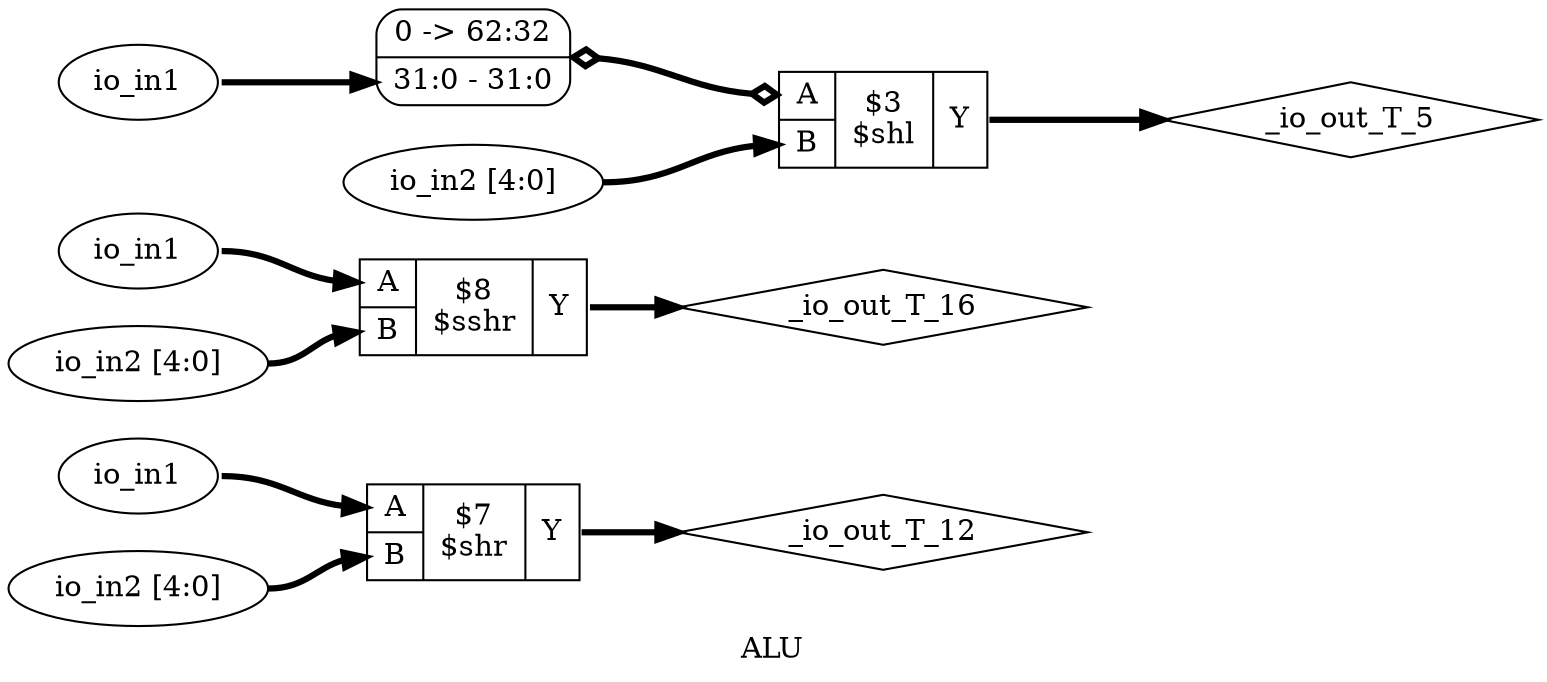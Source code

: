 digraph "ALU" {
label="ALU";
rankdir="LR";
remincross=true;
n1 [ shape=diamond, label="_io_out_T_12", color="black", fontcolor="black"];
n2 [ shape=diamond, label="_io_out_T_16", color="black", fontcolor="black"];
n3 [ shape=diamond, label="_io_out_T_5", color="black", fontcolor="black"];
v1 [ label="io_in1" ];
v2 [ label="io_in2 [4:0]" ];
c7 [ shape=record, label="{{<p4> A|<p5> B}|$3\n$shl|{<p6> Y}}",  ];
x0 [ shape=record, style=rounded, label="0 -&gt; 62:32 |<s0> 31:0 - 31:0 ", color="black", fontcolor="black" ];
x0:e -> c7:p4:w [arrowhead=odiamond, arrowtail=odiamond, dir=both, color="black", fontcolor="black", style="setlinewidth(3)", label=""];
v3 [ label="io_in1" ];
v4 [ label="io_in2 [4:0]" ];
c8 [ shape=record, label="{{<p4> A|<p5> B}|$7\n$shr|{<p6> Y}}",  ];
v5 [ label="io_in1" ];
v6 [ label="io_in2 [4:0]" ];
c9 [ shape=record, label="{{<p4> A|<p5> B}|$8\n$sshr|{<p6> Y}}",  ];
c8:p6:e -> n1:w [color="black", fontcolor="black", style="setlinewidth(3)", label=""];
c9:p6:e -> n2:w [color="black", fontcolor="black", style="setlinewidth(3)", label=""];
c7:p6:e -> n3:w [color="black", fontcolor="black", style="setlinewidth(3)", label=""];
v1:e -> x0:s0:w [color="black", fontcolor="black", style="setlinewidth(3)", label=""];
v2:e -> c7:p5:w [color="black", fontcolor="black", style="setlinewidth(3)", label=""];
v3:e -> c8:p4:w [color="black", fontcolor="black", style="setlinewidth(3)", label=""];
v4:e -> c8:p5:w [color="black", fontcolor="black", style="setlinewidth(3)", label=""];
v5:e -> c9:p4:w [color="black", fontcolor="black", style="setlinewidth(3)", label=""];
v6:e -> c9:p5:w [color="black", fontcolor="black", style="setlinewidth(3)", label=""];
}
